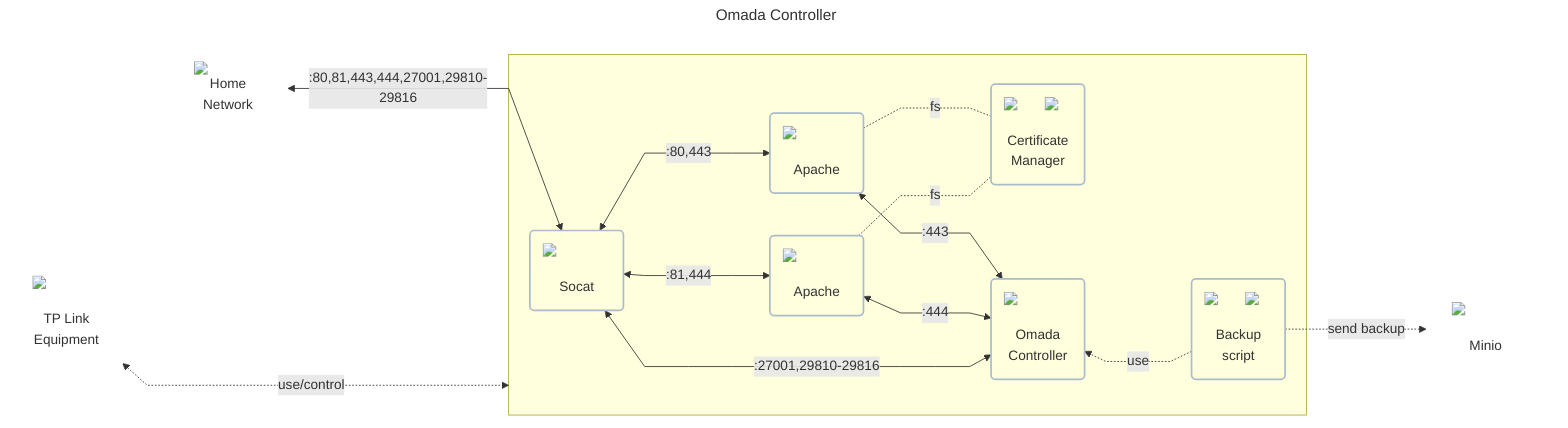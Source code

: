 ---
title: Omada Controller
---
%%{ init : { "theme" : "default", "flowchart" : { "curve" : "linear" }}}%%

%% TODO: Specify which ports are open
flowchart LR
    classDef default fill:#00000000,stroke:#00000000,stroke-width:0px;
    classDef component fill:#00000000,stroke:#aabbccff,stroke-width:2px;
    classDef section fill:#00000000,stroke:#aabbccff,stroke-width:3px;

    home_network["<img src='../../../../icons/network.png' style='min-width:80px;max-width:80px' />Home<br />Network"]
    tp_link_equipment["<img src='../../../../icons/tp-link.png' style='min-width:80px;max-width:80px' /><br />TP Link<br />Equipment"]

    subgraph app_wrapper[" "]
        socket_proxy("<img src='../../../../icons/ingress.png' style='min-width:80px;max-width:80px' /><br />Socat")
        http_proxy_1("<img src='../../../../icons/apache.png' style='min-width:80px;max-width:80px' /><br />Apache")
        http_proxy_2("<img src='../../../../icons/apache.png' style='min-width:80px;max-width:80px' /><br />Apache")
        certificate_manager("<img src='../../../../icons/cronjob.png' style='min-width:32px;max-width:32px;position:absolute;top:0;right:0' /><img src='../../../../icons/lets-encrypt.png' style='min-width:80px;max-width:80px' /><br />Certificate<br />Manager")
        app("<img src='../../../../icons/tp-link-omada.png' style='min-width:80px;max-width:80px' /><br />Omada<br />Controller")
        script_backup("<img src='../../../../icons/cronjob.png' style='min-width:32px;max-width:32px;position:absolute;top:0;right:0' /><img src='../../../../icons/chromium+playwright.png' style='min-width:80px;max-width:80px' /><br />Backup<br />script")

        class app component
        class certificate_manager component
        class http_proxy_1 component
        class http_proxy_2 component
        class script_backup component
        class socket_proxy component

        socket_proxy <--->|:80,443| http_proxy_1 <--->|:443| app
        socket_proxy <--->|:81,444| http_proxy_2 <--->|:444| app
        socket_proxy <--->|:27001,29810-29816| app
        http_proxy_1 & http_proxy_2 -..-|fs| certificate_manager
        app ~~~ script_backup -..->|use| app
    end
    class app_wrapper section

    s3_database["<img src='../../../../icons/minio.png' style='min-width:80px;max-width:80px' /><br />Minio"]

    home_network <-->|:80,81,443,444,27001,29810-29816| socket_proxy
    tp_link_equipment <-..->|use/control| app_wrapper
    tp_link_equipment ~~~~ socket_proxy
    script_backup -.->|send backup| s3_database